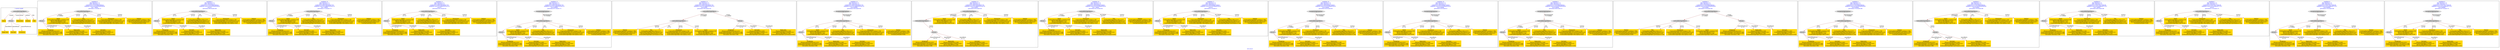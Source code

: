 digraph n0 {
fontcolor="blue"
remincross="true"
label="s01-cb.csv"
subgraph cluster_0 {
label="1-correct model"
n2[style="filled",color="white",fillcolor="lightgray",label="CulturalHeritageObject1"];
n3[shape="plaintext",style="filled",fillcolor="gold",label="Dated"];
n4[style="filled",color="white",fillcolor="lightgray",label="Person1"];
n5[shape="plaintext",style="filled",fillcolor="gold",label="Dimensions"];
n6[shape="plaintext",style="filled",fillcolor="gold",label="Medium"];
n7[shape="plaintext",style="filled",fillcolor="gold",label="Title"];
n8[shape="plaintext",style="filled",fillcolor="gold",label="Begin Date"];
n9[shape="plaintext",style="filled",fillcolor="gold",label="End Date"];
n10[shape="plaintext",style="filled",fillcolor="gold",label="Attribution"];
}
subgraph cluster_1 {
label="candidate 0\nlink coherence:1.0\nnode coherence:1.0\nconfidence:0.5116156683388544\nmapping score:0.6229195084939039\ncost:7.99983\n-precision:1.0-recall:1.0"
n12[style="filled",color="white",fillcolor="lightgray",label="CulturalHeritageObject1"];
n13[style="filled",color="white",fillcolor="lightgray",label="Person1"];
n14[shape="plaintext",style="filled",fillcolor="gold",label="Attribution\n[Person,nameOfThePerson,0.451]\n[CulturalHeritageObject,description,0.199]\n[CulturalHeritageObject,provenance,0.184]\n[Document,classLink,0.166]"];
n15[shape="plaintext",style="filled",fillcolor="gold",label="Dated\n[CulturalHeritageObject,created,0.526]\n[Person,dateOfDeath,0.227]\n[Person,dateOfBirth,0.168]\n[CulturalHeritageObject,title,0.079]"];
n16[shape="plaintext",style="filled",fillcolor="gold",label="Title\n[CulturalHeritageObject,title,0.327]\n[CulturalHeritageObject,description,0.32]\n[Person,biographicalInformation,0.225]\n[CulturalHeritageObject,provenance,0.129]"];
n17[shape="plaintext",style="filled",fillcolor="gold",label="Dimensions\n[CulturalHeritageObject,extent,0.759]\n[CulturalHeritageObject,accessionNumber,0.103]\n[CulturalHeritageObject,provenance,0.076]\n[CulturalHeritageObject,description,0.061]"];
n18[shape="plaintext",style="filled",fillcolor="gold",label="Begin Date\n[Person,dateOfDeath,0.349]\n[CulturalHeritageObject,created,0.341]\n[Person,dateOfBirth,0.269]\n[CulturalHeritageObject,provenance,0.042]"];
n19[shape="plaintext",style="filled",fillcolor="gold",label="End Date\n[Person,dateOfDeath,0.463]\n[CulturalHeritageObject,created,0.31]\n[Person,dateOfBirth,0.193]\n[CulturalHeritageObject,provenance,0.034]"];
n20[shape="plaintext",style="filled",fillcolor="gold",label="Medium\n[CulturalHeritageObject,medium,0.786]\n[CulturalHeritageObject,description,0.087]\n[Person,biographicalInformation,0.07]\n[Concept,prefLabel,0.056]"];
}
subgraph cluster_2 {
label="candidate 1\nlink coherence:1.0\nnode coherence:1.0\nconfidence:0.5116156683388544\nmapping score:0.6229195084939039\ncost:8.0\n-precision:0.88-recall:0.88"
n22[style="filled",color="white",fillcolor="lightgray",label="CulturalHeritageObject1"];
n23[style="filled",color="white",fillcolor="lightgray",label="Person2"];
n24[shape="plaintext",style="filled",fillcolor="gold",label="Attribution\n[Person,nameOfThePerson,0.451]\n[CulturalHeritageObject,description,0.199]\n[CulturalHeritageObject,provenance,0.184]\n[Document,classLink,0.166]"];
n25[shape="plaintext",style="filled",fillcolor="gold",label="Dated\n[CulturalHeritageObject,created,0.526]\n[Person,dateOfDeath,0.227]\n[Person,dateOfBirth,0.168]\n[CulturalHeritageObject,title,0.079]"];
n26[shape="plaintext",style="filled",fillcolor="gold",label="Title\n[CulturalHeritageObject,title,0.327]\n[CulturalHeritageObject,description,0.32]\n[Person,biographicalInformation,0.225]\n[CulturalHeritageObject,provenance,0.129]"];
n27[shape="plaintext",style="filled",fillcolor="gold",label="Dimensions\n[CulturalHeritageObject,extent,0.759]\n[CulturalHeritageObject,accessionNumber,0.103]\n[CulturalHeritageObject,provenance,0.076]\n[CulturalHeritageObject,description,0.061]"];
n28[shape="plaintext",style="filled",fillcolor="gold",label="End Date\n[Person,dateOfDeath,0.463]\n[CulturalHeritageObject,created,0.31]\n[Person,dateOfBirth,0.193]\n[CulturalHeritageObject,provenance,0.034]"];
n29[shape="plaintext",style="filled",fillcolor="gold",label="Medium\n[CulturalHeritageObject,medium,0.786]\n[CulturalHeritageObject,description,0.087]\n[Person,biographicalInformation,0.07]\n[Concept,prefLabel,0.056]"];
n30[shape="plaintext",style="filled",fillcolor="gold",label="Begin Date\n[Person,dateOfDeath,0.349]\n[CulturalHeritageObject,created,0.341]\n[Person,dateOfBirth,0.269]\n[CulturalHeritageObject,provenance,0.042]"];
}
subgraph cluster_3 {
label="candidate 10\nlink coherence:1.0\nnode coherence:1.0\nconfidence:0.48452265588497795\nmapping score:0.6138885043426118\ncost:7.99983\n-precision:0.75-recall:0.75"
n32[style="filled",color="white",fillcolor="lightgray",label="CulturalHeritageObject1"];
n33[style="filled",color="white",fillcolor="lightgray",label="Person1"];
n34[shape="plaintext",style="filled",fillcolor="gold",label="Attribution\n[Person,nameOfThePerson,0.451]\n[CulturalHeritageObject,description,0.199]\n[CulturalHeritageObject,provenance,0.184]\n[Document,classLink,0.166]"];
n35[shape="plaintext",style="filled",fillcolor="gold",label="Dated\n[CulturalHeritageObject,created,0.526]\n[Person,dateOfDeath,0.227]\n[Person,dateOfBirth,0.168]\n[CulturalHeritageObject,title,0.079]"];
n36[shape="plaintext",style="filled",fillcolor="gold",label="Title\n[CulturalHeritageObject,title,0.327]\n[CulturalHeritageObject,description,0.32]\n[Person,biographicalInformation,0.225]\n[CulturalHeritageObject,provenance,0.129]"];
n37[shape="plaintext",style="filled",fillcolor="gold",label="Dimensions\n[CulturalHeritageObject,extent,0.759]\n[CulturalHeritageObject,accessionNumber,0.103]\n[CulturalHeritageObject,provenance,0.076]\n[CulturalHeritageObject,description,0.061]"];
n38[shape="plaintext",style="filled",fillcolor="gold",label="End Date\n[Person,dateOfDeath,0.463]\n[CulturalHeritageObject,created,0.31]\n[Person,dateOfBirth,0.193]\n[CulturalHeritageObject,provenance,0.034]"];
n39[shape="plaintext",style="filled",fillcolor="gold",label="Begin Date\n[Person,dateOfDeath,0.349]\n[CulturalHeritageObject,created,0.341]\n[Person,dateOfBirth,0.269]\n[CulturalHeritageObject,provenance,0.042]"];
n40[shape="plaintext",style="filled",fillcolor="gold",label="Medium\n[CulturalHeritageObject,medium,0.786]\n[CulturalHeritageObject,description,0.087]\n[Person,biographicalInformation,0.07]\n[Concept,prefLabel,0.056]"];
}
subgraph cluster_4 {
label="candidate 11\nlink coherence:1.0\nnode coherence:1.0\nconfidence:0.48452265588497795\nmapping score:0.6138885043426118\ncost:8.0\n-precision:0.62-recall:0.62"
n42[style="filled",color="white",fillcolor="lightgray",label="CulturalHeritageObject1"];
n43[style="filled",color="white",fillcolor="lightgray",label="Person2"];
n44[shape="plaintext",style="filled",fillcolor="gold",label="Attribution\n[Person,nameOfThePerson,0.451]\n[CulturalHeritageObject,description,0.199]\n[CulturalHeritageObject,provenance,0.184]\n[Document,classLink,0.166]"];
n45[shape="plaintext",style="filled",fillcolor="gold",label="Dated\n[CulturalHeritageObject,created,0.526]\n[Person,dateOfDeath,0.227]\n[Person,dateOfBirth,0.168]\n[CulturalHeritageObject,title,0.079]"];
n46[shape="plaintext",style="filled",fillcolor="gold",label="Title\n[CulturalHeritageObject,title,0.327]\n[CulturalHeritageObject,description,0.32]\n[Person,biographicalInformation,0.225]\n[CulturalHeritageObject,provenance,0.129]"];
n47[shape="plaintext",style="filled",fillcolor="gold",label="Dimensions\n[CulturalHeritageObject,extent,0.759]\n[CulturalHeritageObject,accessionNumber,0.103]\n[CulturalHeritageObject,provenance,0.076]\n[CulturalHeritageObject,description,0.061]"];
n48[shape="plaintext",style="filled",fillcolor="gold",label="Begin Date\n[Person,dateOfDeath,0.349]\n[CulturalHeritageObject,created,0.341]\n[Person,dateOfBirth,0.269]\n[CulturalHeritageObject,provenance,0.042]"];
n49[shape="plaintext",style="filled",fillcolor="gold",label="Medium\n[CulturalHeritageObject,medium,0.786]\n[CulturalHeritageObject,description,0.087]\n[Person,biographicalInformation,0.07]\n[Concept,prefLabel,0.056]"];
n50[shape="plaintext",style="filled",fillcolor="gold",label="End Date\n[Person,dateOfDeath,0.463]\n[CulturalHeritageObject,created,0.31]\n[Person,dateOfBirth,0.193]\n[CulturalHeritageObject,provenance,0.034]"];
}
subgraph cluster_5 {
label="candidate 12\nlink coherence:1.0\nnode coherence:1.0\nconfidence:0.48452265588497795\nmapping score:0.6138885043426118\ncost:8.99969\n-precision:0.67-recall:0.75"
n52[style="filled",color="white",fillcolor="lightgray",label="CulturalHeritageObject1"];
n53[style="filled",color="white",fillcolor="lightgray",label="Person1"];
n54[style="filled",color="white",fillcolor="lightgray",label="EuropeanaAggregation1"];
n55[shape="plaintext",style="filled",fillcolor="gold",label="Attribution\n[Person,nameOfThePerson,0.451]\n[CulturalHeritageObject,description,0.199]\n[CulturalHeritageObject,provenance,0.184]\n[Document,classLink,0.166]"];
n56[shape="plaintext",style="filled",fillcolor="gold",label="Dated\n[CulturalHeritageObject,created,0.526]\n[Person,dateOfDeath,0.227]\n[Person,dateOfBirth,0.168]\n[CulturalHeritageObject,title,0.079]"];
n57[shape="plaintext",style="filled",fillcolor="gold",label="Title\n[CulturalHeritageObject,title,0.327]\n[CulturalHeritageObject,description,0.32]\n[Person,biographicalInformation,0.225]\n[CulturalHeritageObject,provenance,0.129]"];
n58[shape="plaintext",style="filled",fillcolor="gold",label="Dimensions\n[CulturalHeritageObject,extent,0.759]\n[CulturalHeritageObject,accessionNumber,0.103]\n[CulturalHeritageObject,provenance,0.076]\n[CulturalHeritageObject,description,0.061]"];
n59[shape="plaintext",style="filled",fillcolor="gold",label="End Date\n[Person,dateOfDeath,0.463]\n[CulturalHeritageObject,created,0.31]\n[Person,dateOfBirth,0.193]\n[CulturalHeritageObject,provenance,0.034]"];
n60[shape="plaintext",style="filled",fillcolor="gold",label="Begin Date\n[Person,dateOfDeath,0.349]\n[CulturalHeritageObject,created,0.341]\n[Person,dateOfBirth,0.269]\n[CulturalHeritageObject,provenance,0.042]"];
n61[shape="plaintext",style="filled",fillcolor="gold",label="Medium\n[CulturalHeritageObject,medium,0.786]\n[CulturalHeritageObject,description,0.087]\n[Person,biographicalInformation,0.07]\n[Concept,prefLabel,0.056]"];
}
subgraph cluster_6 {
label="candidate 13\nlink coherence:1.0\nnode coherence:1.0\nconfidence:0.48452265588497795\nmapping score:0.6138885043426118\ncost:8.9998\n-precision:0.56-recall:0.62"
n63[style="filled",color="white",fillcolor="lightgray",label="CulturalHeritageObject1"];
n64[style="filled",color="white",fillcolor="lightgray",label="CulturalHeritageObject2"];
n65[style="filled",color="white",fillcolor="lightgray",label="Person1"];
n66[shape="plaintext",style="filled",fillcolor="gold",label="Attribution\n[Person,nameOfThePerson,0.451]\n[CulturalHeritageObject,description,0.199]\n[CulturalHeritageObject,provenance,0.184]\n[Document,classLink,0.166]"];
n67[shape="plaintext",style="filled",fillcolor="gold",label="Medium\n[CulturalHeritageObject,medium,0.786]\n[CulturalHeritageObject,description,0.087]\n[Person,biographicalInformation,0.07]\n[Concept,prefLabel,0.056]"];
n68[shape="plaintext",style="filled",fillcolor="gold",label="End Date\n[Person,dateOfDeath,0.463]\n[CulturalHeritageObject,created,0.31]\n[Person,dateOfBirth,0.193]\n[CulturalHeritageObject,provenance,0.034]"];
n69[shape="plaintext",style="filled",fillcolor="gold",label="Title\n[CulturalHeritageObject,title,0.327]\n[CulturalHeritageObject,description,0.32]\n[Person,biographicalInformation,0.225]\n[CulturalHeritageObject,provenance,0.129]"];
n70[shape="plaintext",style="filled",fillcolor="gold",label="Begin Date\n[Person,dateOfDeath,0.349]\n[CulturalHeritageObject,created,0.341]\n[Person,dateOfBirth,0.269]\n[CulturalHeritageObject,provenance,0.042]"];
n71[shape="plaintext",style="filled",fillcolor="gold",label="Dimensions\n[CulturalHeritageObject,extent,0.759]\n[CulturalHeritageObject,accessionNumber,0.103]\n[CulturalHeritageObject,provenance,0.076]\n[CulturalHeritageObject,description,0.061]"];
n72[shape="plaintext",style="filled",fillcolor="gold",label="Dated\n[CulturalHeritageObject,created,0.526]\n[Person,dateOfDeath,0.227]\n[Person,dateOfBirth,0.168]\n[CulturalHeritageObject,title,0.079]"];
}
subgraph cluster_7 {
label="candidate 14\nlink coherence:1.0\nnode coherence:1.0\nconfidence:0.48452265588497795\nmapping score:0.6138885043426118\ncost:8.99986\n-precision:0.56-recall:0.62"
n74[style="filled",color="white",fillcolor="lightgray",label="CulturalHeritageObject1"];
n75[style="filled",color="white",fillcolor="lightgray",label="Person2"];
n76[style="filled",color="white",fillcolor="lightgray",label="EuropeanaAggregation1"];
n77[shape="plaintext",style="filled",fillcolor="gold",label="Attribution\n[Person,nameOfThePerson,0.451]\n[CulturalHeritageObject,description,0.199]\n[CulturalHeritageObject,provenance,0.184]\n[Document,classLink,0.166]"];
n78[shape="plaintext",style="filled",fillcolor="gold",label="Dated\n[CulturalHeritageObject,created,0.526]\n[Person,dateOfDeath,0.227]\n[Person,dateOfBirth,0.168]\n[CulturalHeritageObject,title,0.079]"];
n79[shape="plaintext",style="filled",fillcolor="gold",label="Title\n[CulturalHeritageObject,title,0.327]\n[CulturalHeritageObject,description,0.32]\n[Person,biographicalInformation,0.225]\n[CulturalHeritageObject,provenance,0.129]"];
n80[shape="plaintext",style="filled",fillcolor="gold",label="Dimensions\n[CulturalHeritageObject,extent,0.759]\n[CulturalHeritageObject,accessionNumber,0.103]\n[CulturalHeritageObject,provenance,0.076]\n[CulturalHeritageObject,description,0.061]"];
n81[shape="plaintext",style="filled",fillcolor="gold",label="Begin Date\n[Person,dateOfDeath,0.349]\n[CulturalHeritageObject,created,0.341]\n[Person,dateOfBirth,0.269]\n[CulturalHeritageObject,provenance,0.042]"];
n82[shape="plaintext",style="filled",fillcolor="gold",label="Medium\n[CulturalHeritageObject,medium,0.786]\n[CulturalHeritageObject,description,0.087]\n[Person,biographicalInformation,0.07]\n[Concept,prefLabel,0.056]"];
n83[shape="plaintext",style="filled",fillcolor="gold",label="End Date\n[Person,dateOfDeath,0.463]\n[CulturalHeritageObject,created,0.31]\n[Person,dateOfBirth,0.193]\n[CulturalHeritageObject,provenance,0.034]"];
}
subgraph cluster_8 {
label="candidate 15\nlink coherence:1.0\nnode coherence:1.0\nconfidence:0.48452265588497795\nmapping score:0.6138885043426118\ncost:8.99997\n-precision:0.56-recall:0.62"
n85[style="filled",color="white",fillcolor="lightgray",label="CulturalHeritageObject1"];
n86[style="filled",color="white",fillcolor="lightgray",label="CulturalHeritageObject2"];
n87[style="filled",color="white",fillcolor="lightgray",label="Person2"];
n88[shape="plaintext",style="filled",fillcolor="gold",label="Attribution\n[Person,nameOfThePerson,0.451]\n[CulturalHeritageObject,description,0.199]\n[CulturalHeritageObject,provenance,0.184]\n[Document,classLink,0.166]"];
n89[shape="plaintext",style="filled",fillcolor="gold",label="Dated\n[CulturalHeritageObject,created,0.526]\n[Person,dateOfDeath,0.227]\n[Person,dateOfBirth,0.168]\n[CulturalHeritageObject,title,0.079]"];
n90[shape="plaintext",style="filled",fillcolor="gold",label="Title\n[CulturalHeritageObject,title,0.327]\n[CulturalHeritageObject,description,0.32]\n[Person,biographicalInformation,0.225]\n[CulturalHeritageObject,provenance,0.129]"];
n91[shape="plaintext",style="filled",fillcolor="gold",label="Dimensions\n[CulturalHeritageObject,extent,0.759]\n[CulturalHeritageObject,accessionNumber,0.103]\n[CulturalHeritageObject,provenance,0.076]\n[CulturalHeritageObject,description,0.061]"];
n92[shape="plaintext",style="filled",fillcolor="gold",label="Begin Date\n[Person,dateOfDeath,0.349]\n[CulturalHeritageObject,created,0.341]\n[Person,dateOfBirth,0.269]\n[CulturalHeritageObject,provenance,0.042]"];
n93[shape="plaintext",style="filled",fillcolor="gold",label="Medium\n[CulturalHeritageObject,medium,0.786]\n[CulturalHeritageObject,description,0.087]\n[Person,biographicalInformation,0.07]\n[Concept,prefLabel,0.056]"];
n94[shape="plaintext",style="filled",fillcolor="gold",label="End Date\n[Person,dateOfDeath,0.463]\n[CulturalHeritageObject,created,0.31]\n[Person,dateOfBirth,0.193]\n[CulturalHeritageObject,provenance,0.034]"];
}
subgraph cluster_9 {
label="candidate 16\nlink coherence:1.0\nnode coherence:1.0\nconfidence:0.4834348092749435\nmapping score:0.6135258888059335\ncost:7.99983\n-precision:0.62-recall:0.62"
n96[style="filled",color="white",fillcolor="lightgray",label="CulturalHeritageObject1"];
n97[style="filled",color="white",fillcolor="lightgray",label="Person1"];
n98[shape="plaintext",style="filled",fillcolor="gold",label="Attribution\n[Person,nameOfThePerson,0.451]\n[CulturalHeritageObject,description,0.199]\n[CulturalHeritageObject,provenance,0.184]\n[Document,classLink,0.166]"];
n99[shape="plaintext",style="filled",fillcolor="gold",label="Dated\n[CulturalHeritageObject,created,0.526]\n[Person,dateOfDeath,0.227]\n[Person,dateOfBirth,0.168]\n[CulturalHeritageObject,title,0.079]"];
n100[shape="plaintext",style="filled",fillcolor="gold",label="Dimensions\n[CulturalHeritageObject,extent,0.759]\n[CulturalHeritageObject,accessionNumber,0.103]\n[CulturalHeritageObject,provenance,0.076]\n[CulturalHeritageObject,description,0.061]"];
n101[shape="plaintext",style="filled",fillcolor="gold",label="End Date\n[Person,dateOfDeath,0.463]\n[CulturalHeritageObject,created,0.31]\n[Person,dateOfBirth,0.193]\n[CulturalHeritageObject,provenance,0.034]"];
n102[shape="plaintext",style="filled",fillcolor="gold",label="Begin Date\n[Person,dateOfDeath,0.349]\n[CulturalHeritageObject,created,0.341]\n[Person,dateOfBirth,0.269]\n[CulturalHeritageObject,provenance,0.042]"];
n103[shape="plaintext",style="filled",fillcolor="gold",label="Title\n[CulturalHeritageObject,title,0.327]\n[CulturalHeritageObject,description,0.32]\n[Person,biographicalInformation,0.225]\n[CulturalHeritageObject,provenance,0.129]"];
n104[shape="plaintext",style="filled",fillcolor="gold",label="Medium\n[CulturalHeritageObject,medium,0.786]\n[CulturalHeritageObject,description,0.087]\n[Person,biographicalInformation,0.07]\n[Concept,prefLabel,0.056]"];
}
subgraph cluster_10 {
label="candidate 17\nlink coherence:1.0\nnode coherence:1.0\nconfidence:0.4834348092749435\nmapping score:0.6135258888059335\ncost:8.0\n-precision:0.5-recall:0.5"
n106[style="filled",color="white",fillcolor="lightgray",label="CulturalHeritageObject1"];
n107[style="filled",color="white",fillcolor="lightgray",label="Person2"];
n108[shape="plaintext",style="filled",fillcolor="gold",label="Attribution\n[Person,nameOfThePerson,0.451]\n[CulturalHeritageObject,description,0.199]\n[CulturalHeritageObject,provenance,0.184]\n[Document,classLink,0.166]"];
n109[shape="plaintext",style="filled",fillcolor="gold",label="Dated\n[CulturalHeritageObject,created,0.526]\n[Person,dateOfDeath,0.227]\n[Person,dateOfBirth,0.168]\n[CulturalHeritageObject,title,0.079]"];
n110[shape="plaintext",style="filled",fillcolor="gold",label="Dimensions\n[CulturalHeritageObject,extent,0.759]\n[CulturalHeritageObject,accessionNumber,0.103]\n[CulturalHeritageObject,provenance,0.076]\n[CulturalHeritageObject,description,0.061]"];
n111[shape="plaintext",style="filled",fillcolor="gold",label="Begin Date\n[Person,dateOfDeath,0.349]\n[CulturalHeritageObject,created,0.341]\n[Person,dateOfBirth,0.269]\n[CulturalHeritageObject,provenance,0.042]"];
n112[shape="plaintext",style="filled",fillcolor="gold",label="Title\n[CulturalHeritageObject,title,0.327]\n[CulturalHeritageObject,description,0.32]\n[Person,biographicalInformation,0.225]\n[CulturalHeritageObject,provenance,0.129]"];
n113[shape="plaintext",style="filled",fillcolor="gold",label="Medium\n[CulturalHeritageObject,medium,0.786]\n[CulturalHeritageObject,description,0.087]\n[Person,biographicalInformation,0.07]\n[Concept,prefLabel,0.056]"];
n114[shape="plaintext",style="filled",fillcolor="gold",label="End Date\n[Person,dateOfDeath,0.463]\n[CulturalHeritageObject,created,0.31]\n[Person,dateOfBirth,0.193]\n[CulturalHeritageObject,provenance,0.034]"];
}
subgraph cluster_11 {
label="candidate 18\nlink coherence:1.0\nnode coherence:1.0\nconfidence:0.4834348092749435\nmapping score:0.6135258888059335\ncost:8.99969\n-precision:0.56-recall:0.62"
n116[style="filled",color="white",fillcolor="lightgray",label="CulturalHeritageObject1"];
n117[style="filled",color="white",fillcolor="lightgray",label="Person1"];
n118[style="filled",color="white",fillcolor="lightgray",label="EuropeanaAggregation1"];
n119[shape="plaintext",style="filled",fillcolor="gold",label="Attribution\n[Person,nameOfThePerson,0.451]\n[CulturalHeritageObject,description,0.199]\n[CulturalHeritageObject,provenance,0.184]\n[Document,classLink,0.166]"];
n120[shape="plaintext",style="filled",fillcolor="gold",label="Dated\n[CulturalHeritageObject,created,0.526]\n[Person,dateOfDeath,0.227]\n[Person,dateOfBirth,0.168]\n[CulturalHeritageObject,title,0.079]"];
n121[shape="plaintext",style="filled",fillcolor="gold",label="Dimensions\n[CulturalHeritageObject,extent,0.759]\n[CulturalHeritageObject,accessionNumber,0.103]\n[CulturalHeritageObject,provenance,0.076]\n[CulturalHeritageObject,description,0.061]"];
n122[shape="plaintext",style="filled",fillcolor="gold",label="End Date\n[Person,dateOfDeath,0.463]\n[CulturalHeritageObject,created,0.31]\n[Person,dateOfBirth,0.193]\n[CulturalHeritageObject,provenance,0.034]"];
n123[shape="plaintext",style="filled",fillcolor="gold",label="Begin Date\n[Person,dateOfDeath,0.349]\n[CulturalHeritageObject,created,0.341]\n[Person,dateOfBirth,0.269]\n[CulturalHeritageObject,provenance,0.042]"];
n124[shape="plaintext",style="filled",fillcolor="gold",label="Title\n[CulturalHeritageObject,title,0.327]\n[CulturalHeritageObject,description,0.32]\n[Person,biographicalInformation,0.225]\n[CulturalHeritageObject,provenance,0.129]"];
n125[shape="plaintext",style="filled",fillcolor="gold",label="Medium\n[CulturalHeritageObject,medium,0.786]\n[CulturalHeritageObject,description,0.087]\n[Person,biographicalInformation,0.07]\n[Concept,prefLabel,0.056]"];
}
subgraph cluster_12 {
label="candidate 19\nlink coherence:1.0\nnode coherence:1.0\nconfidence:0.4834348092749435\nmapping score:0.6135258888059335\ncost:8.99986\n-precision:0.44-recall:0.5"
n127[style="filled",color="white",fillcolor="lightgray",label="CulturalHeritageObject1"];
n128[style="filled",color="white",fillcolor="lightgray",label="Person2"];
n129[style="filled",color="white",fillcolor="lightgray",label="EuropeanaAggregation1"];
n130[shape="plaintext",style="filled",fillcolor="gold",label="Attribution\n[Person,nameOfThePerson,0.451]\n[CulturalHeritageObject,description,0.199]\n[CulturalHeritageObject,provenance,0.184]\n[Document,classLink,0.166]"];
n131[shape="plaintext",style="filled",fillcolor="gold",label="Dated\n[CulturalHeritageObject,created,0.526]\n[Person,dateOfDeath,0.227]\n[Person,dateOfBirth,0.168]\n[CulturalHeritageObject,title,0.079]"];
n132[shape="plaintext",style="filled",fillcolor="gold",label="Dimensions\n[CulturalHeritageObject,extent,0.759]\n[CulturalHeritageObject,accessionNumber,0.103]\n[CulturalHeritageObject,provenance,0.076]\n[CulturalHeritageObject,description,0.061]"];
n133[shape="plaintext",style="filled",fillcolor="gold",label="Begin Date\n[Person,dateOfDeath,0.349]\n[CulturalHeritageObject,created,0.341]\n[Person,dateOfBirth,0.269]\n[CulturalHeritageObject,provenance,0.042]"];
n134[shape="plaintext",style="filled",fillcolor="gold",label="Title\n[CulturalHeritageObject,title,0.327]\n[CulturalHeritageObject,description,0.32]\n[Person,biographicalInformation,0.225]\n[CulturalHeritageObject,provenance,0.129]"];
n135[shape="plaintext",style="filled",fillcolor="gold",label="Medium\n[CulturalHeritageObject,medium,0.786]\n[CulturalHeritageObject,description,0.087]\n[Person,biographicalInformation,0.07]\n[Concept,prefLabel,0.056]"];
n136[shape="plaintext",style="filled",fillcolor="gold",label="End Date\n[Person,dateOfDeath,0.463]\n[CulturalHeritageObject,created,0.31]\n[Person,dateOfBirth,0.193]\n[CulturalHeritageObject,provenance,0.034]"];
}
subgraph cluster_13 {
label="candidate 2\nlink coherence:1.0\nnode coherence:1.0\nconfidence:0.5116156683388544\nmapping score:0.6229195084939039\ncost:8.99969\n-precision:0.89-recall:1.0"
n138[style="filled",color="white",fillcolor="lightgray",label="CulturalHeritageObject1"];
n139[style="filled",color="white",fillcolor="lightgray",label="Person1"];
n140[style="filled",color="white",fillcolor="lightgray",label="EuropeanaAggregation1"];
n141[shape="plaintext",style="filled",fillcolor="gold",label="Attribution\n[Person,nameOfThePerson,0.451]\n[CulturalHeritageObject,description,0.199]\n[CulturalHeritageObject,provenance,0.184]\n[Document,classLink,0.166]"];
n142[shape="plaintext",style="filled",fillcolor="gold",label="Dated\n[CulturalHeritageObject,created,0.526]\n[Person,dateOfDeath,0.227]\n[Person,dateOfBirth,0.168]\n[CulturalHeritageObject,title,0.079]"];
n143[shape="plaintext",style="filled",fillcolor="gold",label="Title\n[CulturalHeritageObject,title,0.327]\n[CulturalHeritageObject,description,0.32]\n[Person,biographicalInformation,0.225]\n[CulturalHeritageObject,provenance,0.129]"];
n144[shape="plaintext",style="filled",fillcolor="gold",label="Dimensions\n[CulturalHeritageObject,extent,0.759]\n[CulturalHeritageObject,accessionNumber,0.103]\n[CulturalHeritageObject,provenance,0.076]\n[CulturalHeritageObject,description,0.061]"];
n145[shape="plaintext",style="filled",fillcolor="gold",label="Begin Date\n[Person,dateOfDeath,0.349]\n[CulturalHeritageObject,created,0.341]\n[Person,dateOfBirth,0.269]\n[CulturalHeritageObject,provenance,0.042]"];
n146[shape="plaintext",style="filled",fillcolor="gold",label="End Date\n[Person,dateOfDeath,0.463]\n[CulturalHeritageObject,created,0.31]\n[Person,dateOfBirth,0.193]\n[CulturalHeritageObject,provenance,0.034]"];
n147[shape="plaintext",style="filled",fillcolor="gold",label="Medium\n[CulturalHeritageObject,medium,0.786]\n[CulturalHeritageObject,description,0.087]\n[Person,biographicalInformation,0.07]\n[Concept,prefLabel,0.056]"];
}
subgraph cluster_14 {
label="candidate 3\nlink coherence:1.0\nnode coherence:1.0\nconfidence:0.5116156683388544\nmapping score:0.6229195084939039\ncost:8.9998\n-precision:0.78-recall:0.88"
n149[style="filled",color="white",fillcolor="lightgray",label="CulturalHeritageObject1"];
n150[style="filled",color="white",fillcolor="lightgray",label="CulturalHeritageObject2"];
n151[style="filled",color="white",fillcolor="lightgray",label="Person1"];
n152[shape="plaintext",style="filled",fillcolor="gold",label="Attribution\n[Person,nameOfThePerson,0.451]\n[CulturalHeritageObject,description,0.199]\n[CulturalHeritageObject,provenance,0.184]\n[Document,classLink,0.166]"];
n153[shape="plaintext",style="filled",fillcolor="gold",label="Medium\n[CulturalHeritageObject,medium,0.786]\n[CulturalHeritageObject,description,0.087]\n[Person,biographicalInformation,0.07]\n[Concept,prefLabel,0.056]"];
n154[shape="plaintext",style="filled",fillcolor="gold",label="Begin Date\n[Person,dateOfDeath,0.349]\n[CulturalHeritageObject,created,0.341]\n[Person,dateOfBirth,0.269]\n[CulturalHeritageObject,provenance,0.042]"];
n155[shape="plaintext",style="filled",fillcolor="gold",label="Title\n[CulturalHeritageObject,title,0.327]\n[CulturalHeritageObject,description,0.32]\n[Person,biographicalInformation,0.225]\n[CulturalHeritageObject,provenance,0.129]"];
n156[shape="plaintext",style="filled",fillcolor="gold",label="Dimensions\n[CulturalHeritageObject,extent,0.759]\n[CulturalHeritageObject,accessionNumber,0.103]\n[CulturalHeritageObject,provenance,0.076]\n[CulturalHeritageObject,description,0.061]"];
n157[shape="plaintext",style="filled",fillcolor="gold",label="End Date\n[Person,dateOfDeath,0.463]\n[CulturalHeritageObject,created,0.31]\n[Person,dateOfBirth,0.193]\n[CulturalHeritageObject,provenance,0.034]"];
n158[shape="plaintext",style="filled",fillcolor="gold",label="Dated\n[CulturalHeritageObject,created,0.526]\n[Person,dateOfDeath,0.227]\n[Person,dateOfBirth,0.168]\n[CulturalHeritageObject,title,0.079]"];
}
subgraph cluster_15 {
label="candidate 4\nlink coherence:1.0\nnode coherence:1.0\nconfidence:0.5116156683388544\nmapping score:0.6229195084939039\ncost:8.99986\n-precision:0.78-recall:0.88"
n160[style="filled",color="white",fillcolor="lightgray",label="CulturalHeritageObject1"];
n161[style="filled",color="white",fillcolor="lightgray",label="Person2"];
n162[style="filled",color="white",fillcolor="lightgray",label="EuropeanaAggregation1"];
n163[shape="plaintext",style="filled",fillcolor="gold",label="Attribution\n[Person,nameOfThePerson,0.451]\n[CulturalHeritageObject,description,0.199]\n[CulturalHeritageObject,provenance,0.184]\n[Document,classLink,0.166]"];
n164[shape="plaintext",style="filled",fillcolor="gold",label="Dated\n[CulturalHeritageObject,created,0.526]\n[Person,dateOfDeath,0.227]\n[Person,dateOfBirth,0.168]\n[CulturalHeritageObject,title,0.079]"];
n165[shape="plaintext",style="filled",fillcolor="gold",label="Title\n[CulturalHeritageObject,title,0.327]\n[CulturalHeritageObject,description,0.32]\n[Person,biographicalInformation,0.225]\n[CulturalHeritageObject,provenance,0.129]"];
n166[shape="plaintext",style="filled",fillcolor="gold",label="Dimensions\n[CulturalHeritageObject,extent,0.759]\n[CulturalHeritageObject,accessionNumber,0.103]\n[CulturalHeritageObject,provenance,0.076]\n[CulturalHeritageObject,description,0.061]"];
n167[shape="plaintext",style="filled",fillcolor="gold",label="End Date\n[Person,dateOfDeath,0.463]\n[CulturalHeritageObject,created,0.31]\n[Person,dateOfBirth,0.193]\n[CulturalHeritageObject,provenance,0.034]"];
n168[shape="plaintext",style="filled",fillcolor="gold",label="Medium\n[CulturalHeritageObject,medium,0.786]\n[CulturalHeritageObject,description,0.087]\n[Person,biographicalInformation,0.07]\n[Concept,prefLabel,0.056]"];
n169[shape="plaintext",style="filled",fillcolor="gold",label="Begin Date\n[Person,dateOfDeath,0.349]\n[CulturalHeritageObject,created,0.341]\n[Person,dateOfBirth,0.269]\n[CulturalHeritageObject,provenance,0.042]"];
}
subgraph cluster_16 {
label="candidate 5\nlink coherence:1.0\nnode coherence:1.0\nconfidence:0.5116156683388544\nmapping score:0.6229195084939039\ncost:8.99997\n-precision:0.78-recall:0.88"
n171[style="filled",color="white",fillcolor="lightgray",label="CulturalHeritageObject1"];
n172[style="filled",color="white",fillcolor="lightgray",label="CulturalHeritageObject2"];
n173[style="filled",color="white",fillcolor="lightgray",label="Person2"];
n174[shape="plaintext",style="filled",fillcolor="gold",label="Attribution\n[Person,nameOfThePerson,0.451]\n[CulturalHeritageObject,description,0.199]\n[CulturalHeritageObject,provenance,0.184]\n[Document,classLink,0.166]"];
n175[shape="plaintext",style="filled",fillcolor="gold",label="Dated\n[CulturalHeritageObject,created,0.526]\n[Person,dateOfDeath,0.227]\n[Person,dateOfBirth,0.168]\n[CulturalHeritageObject,title,0.079]"];
n176[shape="plaintext",style="filled",fillcolor="gold",label="Title\n[CulturalHeritageObject,title,0.327]\n[CulturalHeritageObject,description,0.32]\n[Person,biographicalInformation,0.225]\n[CulturalHeritageObject,provenance,0.129]"];
n177[shape="plaintext",style="filled",fillcolor="gold",label="Dimensions\n[CulturalHeritageObject,extent,0.759]\n[CulturalHeritageObject,accessionNumber,0.103]\n[CulturalHeritageObject,provenance,0.076]\n[CulturalHeritageObject,description,0.061]"];
n178[shape="plaintext",style="filled",fillcolor="gold",label="End Date\n[Person,dateOfDeath,0.463]\n[CulturalHeritageObject,created,0.31]\n[Person,dateOfBirth,0.193]\n[CulturalHeritageObject,provenance,0.034]"];
n179[shape="plaintext",style="filled",fillcolor="gold",label="Medium\n[CulturalHeritageObject,medium,0.786]\n[CulturalHeritageObject,description,0.087]\n[Person,biographicalInformation,0.07]\n[Concept,prefLabel,0.056]"];
n180[shape="plaintext",style="filled",fillcolor="gold",label="Begin Date\n[Person,dateOfDeath,0.349]\n[CulturalHeritageObject,created,0.341]\n[Person,dateOfBirth,0.269]\n[CulturalHeritageObject,provenance,0.042]"];
}
subgraph cluster_17 {
label="candidate 6\nlink coherence:1.0\nnode coherence:1.0\nconfidence:0.5105278217288199\nmapping score:0.6225568929572257\ncost:7.99983\n-precision:0.88-recall:0.88"
n182[style="filled",color="white",fillcolor="lightgray",label="CulturalHeritageObject1"];
n183[style="filled",color="white",fillcolor="lightgray",label="Person1"];
n184[shape="plaintext",style="filled",fillcolor="gold",label="Attribution\n[Person,nameOfThePerson,0.451]\n[CulturalHeritageObject,description,0.199]\n[CulturalHeritageObject,provenance,0.184]\n[Document,classLink,0.166]"];
n185[shape="plaintext",style="filled",fillcolor="gold",label="Dated\n[CulturalHeritageObject,created,0.526]\n[Person,dateOfDeath,0.227]\n[Person,dateOfBirth,0.168]\n[CulturalHeritageObject,title,0.079]"];
n186[shape="plaintext",style="filled",fillcolor="gold",label="Dimensions\n[CulturalHeritageObject,extent,0.759]\n[CulturalHeritageObject,accessionNumber,0.103]\n[CulturalHeritageObject,provenance,0.076]\n[CulturalHeritageObject,description,0.061]"];
n187[shape="plaintext",style="filled",fillcolor="gold",label="Begin Date\n[Person,dateOfDeath,0.349]\n[CulturalHeritageObject,created,0.341]\n[Person,dateOfBirth,0.269]\n[CulturalHeritageObject,provenance,0.042]"];
n188[shape="plaintext",style="filled",fillcolor="gold",label="Title\n[CulturalHeritageObject,title,0.327]\n[CulturalHeritageObject,description,0.32]\n[Person,biographicalInformation,0.225]\n[CulturalHeritageObject,provenance,0.129]"];
n189[shape="plaintext",style="filled",fillcolor="gold",label="End Date\n[Person,dateOfDeath,0.463]\n[CulturalHeritageObject,created,0.31]\n[Person,dateOfBirth,0.193]\n[CulturalHeritageObject,provenance,0.034]"];
n190[shape="plaintext",style="filled",fillcolor="gold",label="Medium\n[CulturalHeritageObject,medium,0.786]\n[CulturalHeritageObject,description,0.087]\n[Person,biographicalInformation,0.07]\n[Concept,prefLabel,0.056]"];
}
subgraph cluster_18 {
label="candidate 7\nlink coherence:1.0\nnode coherence:1.0\nconfidence:0.5105278217288199\nmapping score:0.6225568929572257\ncost:8.0\n-precision:0.75-recall:0.75"
n192[style="filled",color="white",fillcolor="lightgray",label="CulturalHeritageObject1"];
n193[style="filled",color="white",fillcolor="lightgray",label="Person2"];
n194[shape="plaintext",style="filled",fillcolor="gold",label="Attribution\n[Person,nameOfThePerson,0.451]\n[CulturalHeritageObject,description,0.199]\n[CulturalHeritageObject,provenance,0.184]\n[Document,classLink,0.166]"];
n195[shape="plaintext",style="filled",fillcolor="gold",label="Dated\n[CulturalHeritageObject,created,0.526]\n[Person,dateOfDeath,0.227]\n[Person,dateOfBirth,0.168]\n[CulturalHeritageObject,title,0.079]"];
n196[shape="plaintext",style="filled",fillcolor="gold",label="Dimensions\n[CulturalHeritageObject,extent,0.759]\n[CulturalHeritageObject,accessionNumber,0.103]\n[CulturalHeritageObject,provenance,0.076]\n[CulturalHeritageObject,description,0.061]"];
n197[shape="plaintext",style="filled",fillcolor="gold",label="Title\n[CulturalHeritageObject,title,0.327]\n[CulturalHeritageObject,description,0.32]\n[Person,biographicalInformation,0.225]\n[CulturalHeritageObject,provenance,0.129]"];
n198[shape="plaintext",style="filled",fillcolor="gold",label="End Date\n[Person,dateOfDeath,0.463]\n[CulturalHeritageObject,created,0.31]\n[Person,dateOfBirth,0.193]\n[CulturalHeritageObject,provenance,0.034]"];
n199[shape="plaintext",style="filled",fillcolor="gold",label="Medium\n[CulturalHeritageObject,medium,0.786]\n[CulturalHeritageObject,description,0.087]\n[Person,biographicalInformation,0.07]\n[Concept,prefLabel,0.056]"];
n200[shape="plaintext",style="filled",fillcolor="gold",label="Begin Date\n[Person,dateOfDeath,0.349]\n[CulturalHeritageObject,created,0.341]\n[Person,dateOfBirth,0.269]\n[CulturalHeritageObject,provenance,0.042]"];
}
subgraph cluster_19 {
label="candidate 8\nlink coherence:1.0\nnode coherence:1.0\nconfidence:0.5105278217288199\nmapping score:0.6225568929572257\ncost:8.99969\n-precision:0.78-recall:0.88"
n202[style="filled",color="white",fillcolor="lightgray",label="CulturalHeritageObject1"];
n203[style="filled",color="white",fillcolor="lightgray",label="Person1"];
n204[style="filled",color="white",fillcolor="lightgray",label="EuropeanaAggregation1"];
n205[shape="plaintext",style="filled",fillcolor="gold",label="Attribution\n[Person,nameOfThePerson,0.451]\n[CulturalHeritageObject,description,0.199]\n[CulturalHeritageObject,provenance,0.184]\n[Document,classLink,0.166]"];
n206[shape="plaintext",style="filled",fillcolor="gold",label="Dated\n[CulturalHeritageObject,created,0.526]\n[Person,dateOfDeath,0.227]\n[Person,dateOfBirth,0.168]\n[CulturalHeritageObject,title,0.079]"];
n207[shape="plaintext",style="filled",fillcolor="gold",label="Dimensions\n[CulturalHeritageObject,extent,0.759]\n[CulturalHeritageObject,accessionNumber,0.103]\n[CulturalHeritageObject,provenance,0.076]\n[CulturalHeritageObject,description,0.061]"];
n208[shape="plaintext",style="filled",fillcolor="gold",label="Begin Date\n[Person,dateOfDeath,0.349]\n[CulturalHeritageObject,created,0.341]\n[Person,dateOfBirth,0.269]\n[CulturalHeritageObject,provenance,0.042]"];
n209[shape="plaintext",style="filled",fillcolor="gold",label="Title\n[CulturalHeritageObject,title,0.327]\n[CulturalHeritageObject,description,0.32]\n[Person,biographicalInformation,0.225]\n[CulturalHeritageObject,provenance,0.129]"];
n210[shape="plaintext",style="filled",fillcolor="gold",label="End Date\n[Person,dateOfDeath,0.463]\n[CulturalHeritageObject,created,0.31]\n[Person,dateOfBirth,0.193]\n[CulturalHeritageObject,provenance,0.034]"];
n211[shape="plaintext",style="filled",fillcolor="gold",label="Medium\n[CulturalHeritageObject,medium,0.786]\n[CulturalHeritageObject,description,0.087]\n[Person,biographicalInformation,0.07]\n[Concept,prefLabel,0.056]"];
}
subgraph cluster_20 {
label="candidate 9\nlink coherence:1.0\nnode coherence:1.0\nconfidence:0.5105278217288199\nmapping score:0.6225568929572257\ncost:8.99986\n-precision:0.67-recall:0.75"
n213[style="filled",color="white",fillcolor="lightgray",label="CulturalHeritageObject1"];
n214[style="filled",color="white",fillcolor="lightgray",label="Person2"];
n215[style="filled",color="white",fillcolor="lightgray",label="EuropeanaAggregation1"];
n216[shape="plaintext",style="filled",fillcolor="gold",label="Attribution\n[Person,nameOfThePerson,0.451]\n[CulturalHeritageObject,description,0.199]\n[CulturalHeritageObject,provenance,0.184]\n[Document,classLink,0.166]"];
n217[shape="plaintext",style="filled",fillcolor="gold",label="Dated\n[CulturalHeritageObject,created,0.526]\n[Person,dateOfDeath,0.227]\n[Person,dateOfBirth,0.168]\n[CulturalHeritageObject,title,0.079]"];
n218[shape="plaintext",style="filled",fillcolor="gold",label="Dimensions\n[CulturalHeritageObject,extent,0.759]\n[CulturalHeritageObject,accessionNumber,0.103]\n[CulturalHeritageObject,provenance,0.076]\n[CulturalHeritageObject,description,0.061]"];
n219[shape="plaintext",style="filled",fillcolor="gold",label="Title\n[CulturalHeritageObject,title,0.327]\n[CulturalHeritageObject,description,0.32]\n[Person,biographicalInformation,0.225]\n[CulturalHeritageObject,provenance,0.129]"];
n220[shape="plaintext",style="filled",fillcolor="gold",label="End Date\n[Person,dateOfDeath,0.463]\n[CulturalHeritageObject,created,0.31]\n[Person,dateOfBirth,0.193]\n[CulturalHeritageObject,provenance,0.034]"];
n221[shape="plaintext",style="filled",fillcolor="gold",label="Medium\n[CulturalHeritageObject,medium,0.786]\n[CulturalHeritageObject,description,0.087]\n[Person,biographicalInformation,0.07]\n[Concept,prefLabel,0.056]"];
n222[shape="plaintext",style="filled",fillcolor="gold",label="Begin Date\n[Person,dateOfDeath,0.349]\n[CulturalHeritageObject,created,0.341]\n[Person,dateOfBirth,0.269]\n[CulturalHeritageObject,provenance,0.042]"];
}
n2 -> n3[color="brown",fontcolor="black",label="created"]
n2 -> n4[color="brown",fontcolor="black",label="creator"]
n2 -> n5[color="brown",fontcolor="black",label="extent"]
n2 -> n6[color="brown",fontcolor="black",label="medium"]
n2 -> n7[color="brown",fontcolor="black",label="title"]
n4 -> n8[color="brown",fontcolor="black",label="dateOfBirth"]
n4 -> n9[color="brown",fontcolor="black",label="dateOfDeath"]
n4 -> n10[color="brown",fontcolor="black",label="nameOfThePerson"]
n12 -> n13[color="brown",fontcolor="black",label="creator\nw=0.99983"]
n13 -> n14[color="brown",fontcolor="black",label="nameOfThePerson\nw=1.0"]
n12 -> n15[color="brown",fontcolor="black",label="created\nw=1.0"]
n12 -> n16[color="brown",fontcolor="black",label="title\nw=1.0"]
n12 -> n17[color="brown",fontcolor="black",label="extent\nw=1.0"]
n13 -> n18[color="brown",fontcolor="black",label="dateOfBirth\nw=1.0"]
n13 -> n19[color="brown",fontcolor="black",label="dateOfDeath\nw=1.0"]
n12 -> n20[color="brown",fontcolor="black",label="medium\nw=1.0"]
n22 -> n23[color="brown",fontcolor="black",label="sitter\nw=1.0"]
n23 -> n24[color="brown",fontcolor="black",label="nameOfThePerson\nw=1.0"]
n22 -> n25[color="brown",fontcolor="black",label="created\nw=1.0"]
n22 -> n26[color="brown",fontcolor="black",label="title\nw=1.0"]
n22 -> n27[color="brown",fontcolor="black",label="extent\nw=1.0"]
n23 -> n28[color="brown",fontcolor="black",label="dateOfDeath\nw=1.0"]
n22 -> n29[color="brown",fontcolor="black",label="medium\nw=1.0"]
n23 -> n30[color="brown",fontcolor="black",label="dateOfBirth\nw=1.0"]
n32 -> n33[color="brown",fontcolor="black",label="creator\nw=0.99983"]
n33 -> n34[color="brown",fontcolor="black",label="nameOfThePerson\nw=1.0"]
n32 -> n35[color="brown",fontcolor="black",label="created\nw=1.0"]
n32 -> n36[color="brown",fontcolor="black",label="title\nw=1.0"]
n32 -> n37[color="brown",fontcolor="black",label="extent\nw=1.0"]
n33 -> n38[color="brown",fontcolor="black",label="dateOfBirth\nw=1.0"]
n33 -> n39[color="brown",fontcolor="black",label="dateOfDeath\nw=1.0"]
n32 -> n40[color="brown",fontcolor="black",label="medium\nw=1.0"]
n42 -> n43[color="brown",fontcolor="black",label="sitter\nw=1.0"]
n43 -> n44[color="brown",fontcolor="black",label="nameOfThePerson\nw=1.0"]
n42 -> n45[color="brown",fontcolor="black",label="created\nw=1.0"]
n42 -> n46[color="brown",fontcolor="black",label="title\nw=1.0"]
n42 -> n47[color="brown",fontcolor="black",label="extent\nw=1.0"]
n43 -> n48[color="brown",fontcolor="black",label="dateOfDeath\nw=1.0"]
n42 -> n49[color="brown",fontcolor="black",label="medium\nw=1.0"]
n43 -> n50[color="brown",fontcolor="black",label="dateOfBirth\nw=1.0"]
n52 -> n53[color="brown",fontcolor="black",label="creator\nw=0.99983"]
n54 -> n52[color="brown",fontcolor="black",label="aggregatedCHO\nw=0.99986"]
n53 -> n55[color="brown",fontcolor="black",label="nameOfThePerson\nw=1.0"]
n52 -> n56[color="brown",fontcolor="black",label="created\nw=1.0"]
n52 -> n57[color="brown",fontcolor="black",label="title\nw=1.0"]
n52 -> n58[color="brown",fontcolor="black",label="extent\nw=1.0"]
n53 -> n59[color="brown",fontcolor="black",label="dateOfBirth\nw=1.0"]
n53 -> n60[color="brown",fontcolor="black",label="dateOfDeath\nw=1.0"]
n52 -> n61[color="brown",fontcolor="black",label="medium\nw=1.0"]
n63 -> n64[color="brown",fontcolor="black",label="isRelatedTo\nw=0.99997"]
n63 -> n65[color="brown",fontcolor="black",label="creator\nw=0.99983"]
n65 -> n66[color="brown",fontcolor="black",label="nameOfThePerson\nw=1.0"]
n64 -> n67[color="brown",fontcolor="black",label="medium\nw=1.0"]
n65 -> n68[color="brown",fontcolor="black",label="dateOfBirth\nw=1.0"]
n64 -> n69[color="brown",fontcolor="black",label="title\nw=1.0"]
n65 -> n70[color="brown",fontcolor="black",label="dateOfDeath\nw=1.0"]
n64 -> n71[color="brown",fontcolor="black",label="extent\nw=1.0"]
n64 -> n72[color="brown",fontcolor="black",label="created\nw=1.0"]
n74 -> n75[color="brown",fontcolor="black",label="sitter\nw=1.0"]
n76 -> n74[color="brown",fontcolor="black",label="aggregatedCHO\nw=0.99986"]
n75 -> n77[color="brown",fontcolor="black",label="nameOfThePerson\nw=1.0"]
n74 -> n78[color="brown",fontcolor="black",label="created\nw=1.0"]
n74 -> n79[color="brown",fontcolor="black",label="title\nw=1.0"]
n74 -> n80[color="brown",fontcolor="black",label="extent\nw=1.0"]
n75 -> n81[color="brown",fontcolor="black",label="dateOfDeath\nw=1.0"]
n74 -> n82[color="brown",fontcolor="black",label="medium\nw=1.0"]
n75 -> n83[color="brown",fontcolor="black",label="dateOfBirth\nw=1.0"]
n85 -> n86[color="brown",fontcolor="black",label="isRelatedTo\nw=0.99997"]
n86 -> n87[color="brown",fontcolor="black",label="creator\nw=1.0"]
n87 -> n88[color="brown",fontcolor="black",label="nameOfThePerson\nw=1.0"]
n85 -> n89[color="brown",fontcolor="black",label="created\nw=1.0"]
n85 -> n90[color="brown",fontcolor="black",label="title\nw=1.0"]
n85 -> n91[color="brown",fontcolor="black",label="extent\nw=1.0"]
n87 -> n92[color="brown",fontcolor="black",label="dateOfDeath\nw=1.0"]
n85 -> n93[color="brown",fontcolor="black",label="medium\nw=1.0"]
n87 -> n94[color="brown",fontcolor="black",label="dateOfBirth\nw=1.0"]
n96 -> n97[color="brown",fontcolor="black",label="creator\nw=0.99983"]
n97 -> n98[color="brown",fontcolor="black",label="nameOfThePerson\nw=1.0"]
n96 -> n99[color="brown",fontcolor="black",label="created\nw=1.0"]
n96 -> n100[color="brown",fontcolor="black",label="extent\nw=1.0"]
n97 -> n101[color="brown",fontcolor="black",label="dateOfBirth\nw=1.0"]
n97 -> n102[color="brown",fontcolor="black",label="dateOfDeath\nw=1.0"]
n96 -> n103[color="brown",fontcolor="black",label="description\nw=1.0"]
n96 -> n104[color="brown",fontcolor="black",label="medium\nw=1.0"]
n106 -> n107[color="brown",fontcolor="black",label="sitter\nw=1.0"]
n107 -> n108[color="brown",fontcolor="black",label="nameOfThePerson\nw=1.0"]
n106 -> n109[color="brown",fontcolor="black",label="created\nw=1.0"]
n106 -> n110[color="brown",fontcolor="black",label="extent\nw=1.0"]
n107 -> n111[color="brown",fontcolor="black",label="dateOfDeath\nw=1.0"]
n106 -> n112[color="brown",fontcolor="black",label="description\nw=1.0"]
n106 -> n113[color="brown",fontcolor="black",label="medium\nw=1.0"]
n107 -> n114[color="brown",fontcolor="black",label="dateOfBirth\nw=1.0"]
n116 -> n117[color="brown",fontcolor="black",label="creator\nw=0.99983"]
n118 -> n116[color="brown",fontcolor="black",label="aggregatedCHO\nw=0.99986"]
n117 -> n119[color="brown",fontcolor="black",label="nameOfThePerson\nw=1.0"]
n116 -> n120[color="brown",fontcolor="black",label="created\nw=1.0"]
n116 -> n121[color="brown",fontcolor="black",label="extent\nw=1.0"]
n117 -> n122[color="brown",fontcolor="black",label="dateOfBirth\nw=1.0"]
n117 -> n123[color="brown",fontcolor="black",label="dateOfDeath\nw=1.0"]
n116 -> n124[color="brown",fontcolor="black",label="description\nw=1.0"]
n116 -> n125[color="brown",fontcolor="black",label="medium\nw=1.0"]
n127 -> n128[color="brown",fontcolor="black",label="sitter\nw=1.0"]
n129 -> n127[color="brown",fontcolor="black",label="aggregatedCHO\nw=0.99986"]
n128 -> n130[color="brown",fontcolor="black",label="nameOfThePerson\nw=1.0"]
n127 -> n131[color="brown",fontcolor="black",label="created\nw=1.0"]
n127 -> n132[color="brown",fontcolor="black",label="extent\nw=1.0"]
n128 -> n133[color="brown",fontcolor="black",label="dateOfDeath\nw=1.0"]
n127 -> n134[color="brown",fontcolor="black",label="description\nw=1.0"]
n127 -> n135[color="brown",fontcolor="black",label="medium\nw=1.0"]
n128 -> n136[color="brown",fontcolor="black",label="dateOfBirth\nw=1.0"]
n138 -> n139[color="brown",fontcolor="black",label="creator\nw=0.99983"]
n140 -> n138[color="brown",fontcolor="black",label="aggregatedCHO\nw=0.99986"]
n139 -> n141[color="brown",fontcolor="black",label="nameOfThePerson\nw=1.0"]
n138 -> n142[color="brown",fontcolor="black",label="created\nw=1.0"]
n138 -> n143[color="brown",fontcolor="black",label="title\nw=1.0"]
n138 -> n144[color="brown",fontcolor="black",label="extent\nw=1.0"]
n139 -> n145[color="brown",fontcolor="black",label="dateOfBirth\nw=1.0"]
n139 -> n146[color="brown",fontcolor="black",label="dateOfDeath\nw=1.0"]
n138 -> n147[color="brown",fontcolor="black",label="medium\nw=1.0"]
n149 -> n150[color="brown",fontcolor="black",label="isRelatedTo\nw=0.99997"]
n149 -> n151[color="brown",fontcolor="black",label="creator\nw=0.99983"]
n151 -> n152[color="brown",fontcolor="black",label="nameOfThePerson\nw=1.0"]
n150 -> n153[color="brown",fontcolor="black",label="medium\nw=1.0"]
n151 -> n154[color="brown",fontcolor="black",label="dateOfBirth\nw=1.0"]
n150 -> n155[color="brown",fontcolor="black",label="title\nw=1.0"]
n150 -> n156[color="brown",fontcolor="black",label="extent\nw=1.0"]
n151 -> n157[color="brown",fontcolor="black",label="dateOfDeath\nw=1.0"]
n150 -> n158[color="brown",fontcolor="black",label="created\nw=1.0"]
n160 -> n161[color="brown",fontcolor="black",label="sitter\nw=1.0"]
n162 -> n160[color="brown",fontcolor="black",label="aggregatedCHO\nw=0.99986"]
n161 -> n163[color="brown",fontcolor="black",label="nameOfThePerson\nw=1.0"]
n160 -> n164[color="brown",fontcolor="black",label="created\nw=1.0"]
n160 -> n165[color="brown",fontcolor="black",label="title\nw=1.0"]
n160 -> n166[color="brown",fontcolor="black",label="extent\nw=1.0"]
n161 -> n167[color="brown",fontcolor="black",label="dateOfDeath\nw=1.0"]
n160 -> n168[color="brown",fontcolor="black",label="medium\nw=1.0"]
n161 -> n169[color="brown",fontcolor="black",label="dateOfBirth\nw=1.0"]
n171 -> n172[color="brown",fontcolor="black",label="isRelatedTo\nw=0.99997"]
n172 -> n173[color="brown",fontcolor="black",label="creator\nw=1.0"]
n173 -> n174[color="brown",fontcolor="black",label="nameOfThePerson\nw=1.0"]
n171 -> n175[color="brown",fontcolor="black",label="created\nw=1.0"]
n171 -> n176[color="brown",fontcolor="black",label="title\nw=1.0"]
n171 -> n177[color="brown",fontcolor="black",label="extent\nw=1.0"]
n173 -> n178[color="brown",fontcolor="black",label="dateOfDeath\nw=1.0"]
n171 -> n179[color="brown",fontcolor="black",label="medium\nw=1.0"]
n173 -> n180[color="brown",fontcolor="black",label="dateOfBirth\nw=1.0"]
n182 -> n183[color="brown",fontcolor="black",label="creator\nw=0.99983"]
n183 -> n184[color="brown",fontcolor="black",label="nameOfThePerson\nw=1.0"]
n182 -> n185[color="brown",fontcolor="black",label="created\nw=1.0"]
n182 -> n186[color="brown",fontcolor="black",label="extent\nw=1.0"]
n183 -> n187[color="brown",fontcolor="black",label="dateOfBirth\nw=1.0"]
n182 -> n188[color="brown",fontcolor="black",label="description\nw=1.0"]
n183 -> n189[color="brown",fontcolor="black",label="dateOfDeath\nw=1.0"]
n182 -> n190[color="brown",fontcolor="black",label="medium\nw=1.0"]
n192 -> n193[color="brown",fontcolor="black",label="sitter\nw=1.0"]
n193 -> n194[color="brown",fontcolor="black",label="nameOfThePerson\nw=1.0"]
n192 -> n195[color="brown",fontcolor="black",label="created\nw=1.0"]
n192 -> n196[color="brown",fontcolor="black",label="extent\nw=1.0"]
n192 -> n197[color="brown",fontcolor="black",label="description\nw=1.0"]
n193 -> n198[color="brown",fontcolor="black",label="dateOfDeath\nw=1.0"]
n192 -> n199[color="brown",fontcolor="black",label="medium\nw=1.0"]
n193 -> n200[color="brown",fontcolor="black",label="dateOfBirth\nw=1.0"]
n202 -> n203[color="brown",fontcolor="black",label="creator\nw=0.99983"]
n204 -> n202[color="brown",fontcolor="black",label="aggregatedCHO\nw=0.99986"]
n203 -> n205[color="brown",fontcolor="black",label="nameOfThePerson\nw=1.0"]
n202 -> n206[color="brown",fontcolor="black",label="created\nw=1.0"]
n202 -> n207[color="brown",fontcolor="black",label="extent\nw=1.0"]
n203 -> n208[color="brown",fontcolor="black",label="dateOfBirth\nw=1.0"]
n202 -> n209[color="brown",fontcolor="black",label="description\nw=1.0"]
n203 -> n210[color="brown",fontcolor="black",label="dateOfDeath\nw=1.0"]
n202 -> n211[color="brown",fontcolor="black",label="medium\nw=1.0"]
n213 -> n214[color="brown",fontcolor="black",label="sitter\nw=1.0"]
n215 -> n213[color="brown",fontcolor="black",label="aggregatedCHO\nw=0.99986"]
n214 -> n216[color="brown",fontcolor="black",label="nameOfThePerson\nw=1.0"]
n213 -> n217[color="brown",fontcolor="black",label="created\nw=1.0"]
n213 -> n218[color="brown",fontcolor="black",label="extent\nw=1.0"]
n213 -> n219[color="brown",fontcolor="black",label="description\nw=1.0"]
n214 -> n220[color="brown",fontcolor="black",label="dateOfDeath\nw=1.0"]
n213 -> n221[color="brown",fontcolor="black",label="medium\nw=1.0"]
n214 -> n222[color="brown",fontcolor="black",label="dateOfBirth\nw=1.0"]
}
